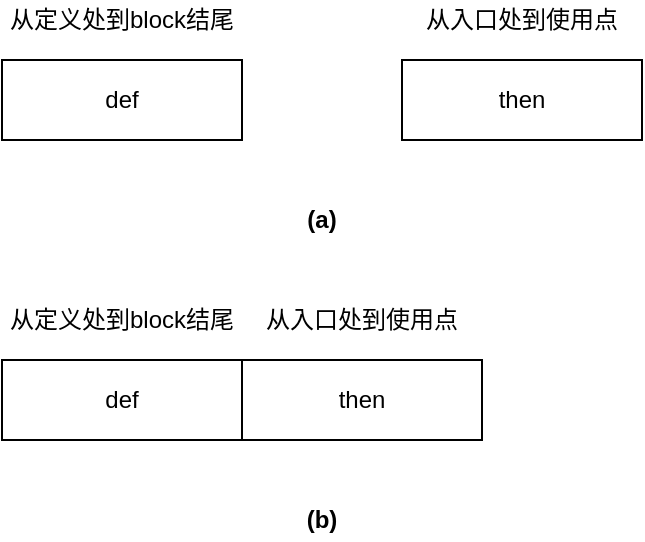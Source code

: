 <mxfile version="14.6.13" type="device"><diagram id="stBO7RnA0IiyifQ4ztcE" name="第 1 页"><mxGraphModel dx="593" dy="347" grid="1" gridSize="10" guides="1" tooltips="1" connect="1" arrows="1" fold="1" page="1" pageScale="1" pageWidth="827" pageHeight="1169" math="0" shadow="0"><root><mxCell id="0"/><mxCell id="1" parent="0"/><mxCell id="j6E_-4_E2dLeKh500qRP-1" value="def" style="rounded=0;whiteSpace=wrap;html=1;" vertex="1" parent="1"><mxGeometry x="160" y="120" width="120" height="40" as="geometry"/></mxCell><mxCell id="j6E_-4_E2dLeKh500qRP-2" value="then" style="rounded=0;whiteSpace=wrap;html=1;" vertex="1" parent="1"><mxGeometry x="360" y="120" width="120" height="40" as="geometry"/></mxCell><mxCell id="j6E_-4_E2dLeKh500qRP-3" value="从定义处到block结尾" style="text;html=1;strokeColor=none;fillColor=none;align=center;verticalAlign=middle;whiteSpace=wrap;rounded=0;" vertex="1" parent="1"><mxGeometry x="160" y="90" width="120" height="20" as="geometry"/></mxCell><mxCell id="j6E_-4_E2dLeKh500qRP-4" value="从入口处到使用点" style="text;html=1;strokeColor=none;fillColor=none;align=center;verticalAlign=middle;whiteSpace=wrap;rounded=0;" vertex="1" parent="1"><mxGeometry x="360" y="90" width="120" height="20" as="geometry"/></mxCell><mxCell id="j6E_-4_E2dLeKh500qRP-5" value="&lt;b&gt;(a)&lt;/b&gt;" style="text;html=1;strokeColor=none;fillColor=none;align=center;verticalAlign=middle;whiteSpace=wrap;rounded=0;" vertex="1" parent="1"><mxGeometry x="300" y="190" width="40" height="20" as="geometry"/></mxCell><mxCell id="j6E_-4_E2dLeKh500qRP-6" value="def" style="rounded=0;whiteSpace=wrap;html=1;" vertex="1" parent="1"><mxGeometry x="160" y="270" width="120" height="40" as="geometry"/></mxCell><mxCell id="j6E_-4_E2dLeKh500qRP-7" value="then" style="rounded=0;whiteSpace=wrap;html=1;" vertex="1" parent="1"><mxGeometry x="280" y="270" width="120" height="40" as="geometry"/></mxCell><mxCell id="j6E_-4_E2dLeKh500qRP-8" value="从定义处到block结尾" style="text;html=1;strokeColor=none;fillColor=none;align=center;verticalAlign=middle;whiteSpace=wrap;rounded=0;" vertex="1" parent="1"><mxGeometry x="160" y="240" width="120" height="20" as="geometry"/></mxCell><mxCell id="j6E_-4_E2dLeKh500qRP-9" value="从入口处到使用点" style="text;html=1;strokeColor=none;fillColor=none;align=center;verticalAlign=middle;whiteSpace=wrap;rounded=0;" vertex="1" parent="1"><mxGeometry x="280" y="240" width="120" height="20" as="geometry"/></mxCell><mxCell id="j6E_-4_E2dLeKh500qRP-10" value="&lt;b&gt;(b)&lt;/b&gt;" style="text;html=1;strokeColor=none;fillColor=none;align=center;verticalAlign=middle;whiteSpace=wrap;rounded=0;" vertex="1" parent="1"><mxGeometry x="300" y="340" width="40" height="20" as="geometry"/></mxCell></root></mxGraphModel></diagram></mxfile>